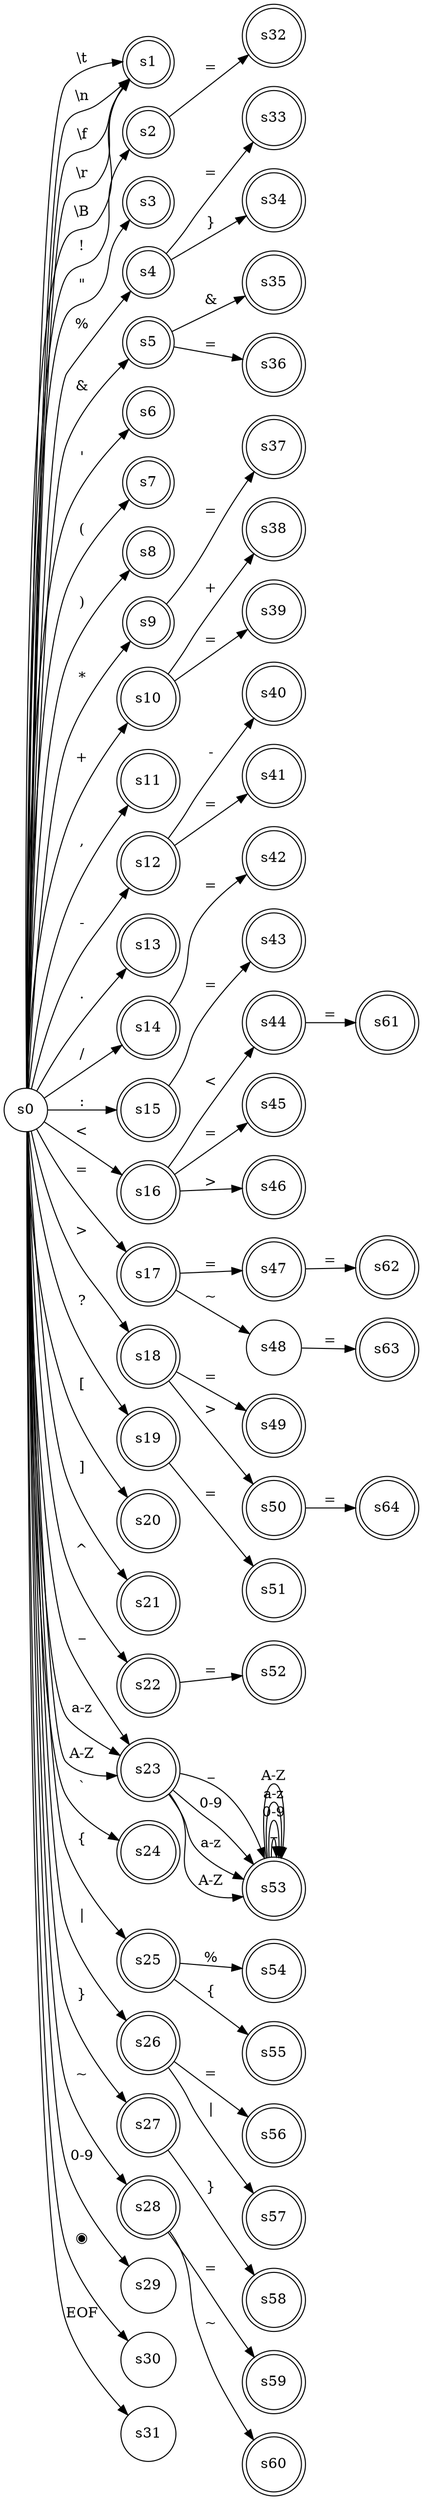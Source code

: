 digraph finite_state_machine {
	rankdir=LR;
	size="18,40"
	node [shape = doublecircle]; s1 s2 s3 s4 s5 s6 s7 s8 s9 s10 s11 s12 s13 s14 s15 s16 s17 s18 s19 s20 s21 s22 s23 s24 s25 s26 s27 s28 s32 s33 s34 s35 s36 s37 s38 s39 s40 s41 s42 s43 s44 s45 s46 s47 s49 s50 s51 s52 s53 s54 s55 s56 s57 s58 s59 s60 s61 s62 s63 s64;
	node [shape = circle];
	s0 -> s1 [ label = "\\t" ];
	s0 -> s1 [ label = "\\n" ];
	s0 -> s1 [ label = "\\f" ];
	s0 -> s1 [ label = "\\r" ];
	s0 -> s1 [ label = "\\B" ];
	s0 -> s2 [ label = "!" ];
	s0 -> s3 [ label = "\"" ];
	s0 -> s4 [ label = "%" ];
	s0 -> s5 [ label = "&" ];
	s0 -> s6 [ label = "'" ];
	s0 -> s7 [ label = "(" ];
	s0 -> s8 [ label = ")" ];
	s0 -> s9 [ label = "*" ];
	s0 -> s10 [ label = "+" ];
	s0 -> s11 [ label = "," ];
	s0 -> s12 [ label = "-" ];
	s0 -> s13 [ label = "." ];
	s0 -> s14 [ label = "/" ];
	s0 -> s15 [ label = ":" ];
	s0 -> s16 [ label = "<" ];
	s0 -> s17 [ label = "=" ];
	s0 -> s18 [ label = ">" ];
	s0 -> s19 [ label = "?" ];
	s0 -> s20 [ label = "[" ];
	s0 -> s21 [ label = "]" ];
	s0 -> s22 [ label = "^" ];
	s0 -> s23 [ label = "_" ];
	s0 -> s24 [ label = "`" ];
	s0 -> s25 [ label = "{" ];
	s0 -> s26 [ label = "|" ];
	s0 -> s27 [ label = "}" ];
	s0 -> s28 [ label = "~" ];
	s0 -> s29 [ label = "0-9" ];
	s0 -> s23 [ label = "a-z" ];
	s0 -> s23 [ label = "A-Z" ];
	s0 -> s30 [ label = "◉" ];
	s0 -> s31 [ label = "EOF" ];
	s2 -> s32 [ label = "=" ];
	s4 -> s33 [ label = "=" ];
	s4 -> s34 [ label = "}" ];
	s5 -> s35 [ label = "&" ];
	s5 -> s36 [ label = "=" ];
	s9 -> s37 [ label = "=" ];
	s10 -> s38 [ label = "+" ];
	s10 -> s39 [ label = "=" ];
	s12 -> s40 [ label = "-" ];
	s12 -> s41 [ label = "=" ];
	s14 -> s42 [ label = "=" ];
	s15 -> s43 [ label = "=" ];
	s16 -> s44 [ label = "<" ];
	s16 -> s45 [ label = "=" ];
	s16 -> s46 [ label = ">" ];
	s17 -> s47 [ label = "=" ];
	s17 -> s48 [ label = "~" ];
	s18 -> s49 [ label = "=" ];
	s18 -> s50 [ label = ">" ];
	s19 -> s51 [ label = "=" ];
	s22 -> s52 [ label = "=" ];
	s23 -> s53 [ label = "_" ];
	s23 -> s53 [ label = "0-9" ];
	s23 -> s53 [ label = "a-z" ];
	s23 -> s53 [ label = "A-Z" ];
	s25 -> s54 [ label = "%" ];
	s25 -> s55 [ label = "{" ];
	s26 -> s56 [ label = "=" ];
	s26 -> s57 [ label = "|" ];
	s27 -> s58 [ label = "}" ];
	s28 -> s59 [ label = "=" ];
	s28 -> s60 [ label = "~" ];
	s44 -> s61 [ label = "=" ];
	s47 -> s62 [ label = "=" ];
	s48 -> s63 [ label = "=" ];
	s50 -> s64 [ label = "=" ];
	s53 -> s53 [ label = "_" ];
	s53 -> s53 [ label = "0-9" ];
	s53 -> s53 [ label = "a-z" ];
	s53 -> s53 [ label = "A-Z" ];
}
